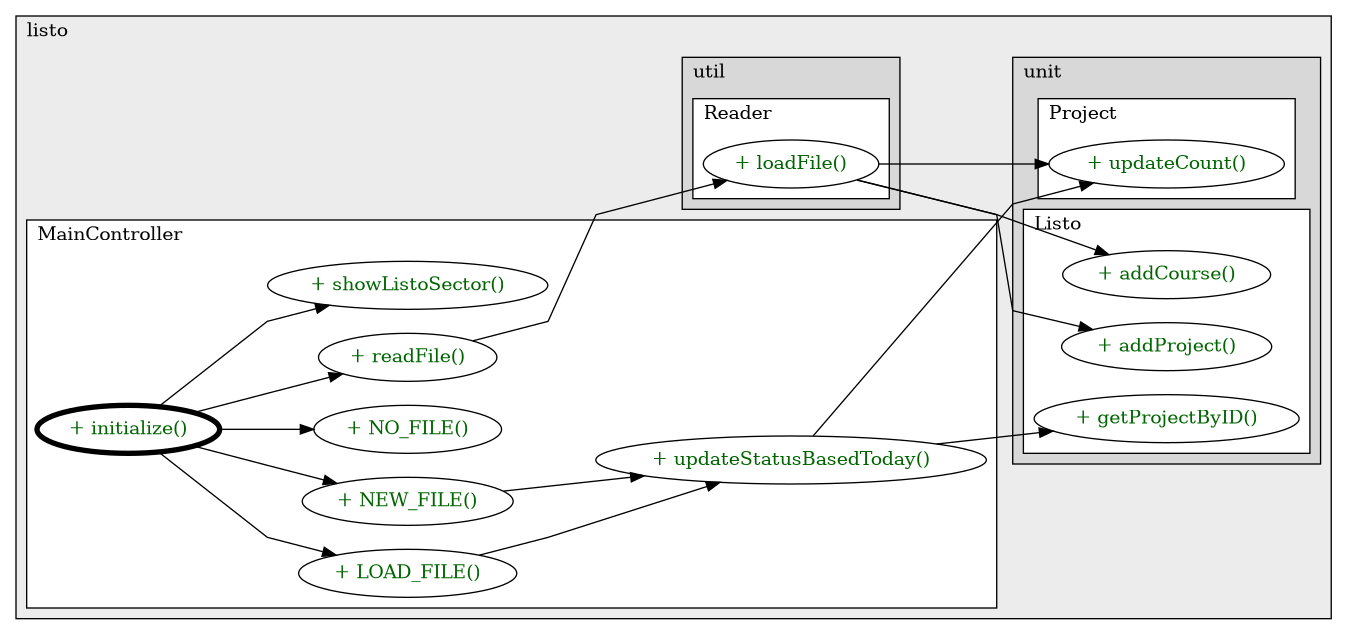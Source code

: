 @startuml

/' diagram meta data start
config=CallConfiguration;
{
  "rootMethod": "cherryrockstudios.listo.MainController#initialize()",
  "projectClassification": {
    "searchMode": "OpenProject", // OpenProject, AllProjects
    "includedProjects": "",
    "pathEndKeywords": "*.impl",
    "isClientPath": "",
    "isClientName": "",
    "isTestPath": "",
    "isTestName": "",
    "isMappingPath": "",
    "isMappingName": "",
    "isDataAccessPath": "",
    "isDataAccessName": "",
    "isDataStructurePath": "",
    "isDataStructureName": "",
    "isInterfaceStructuresPath": "",
    "isInterfaceStructuresName": "",
    "isEntryPointPath": "",
    "isEntryPointName": "",
    "treatFinalFieldsAsMandatory": false
  },
  "graphRestriction": {
    "classPackageExcludeFilter": "",
    "classPackageIncludeFilter": "",
    "classNameExcludeFilter": "",
    "classNameIncludeFilter": "",
    "methodNameExcludeFilter": "",
    "methodNameIncludeFilter": "",
    "removeByInheritance": "", // inheritance/annotation based filtering is done in a second step
    "removeByAnnotation": "",
    "removeByClassPackage": "", // cleanup the graph after inheritance/annotation based filtering is done
    "removeByClassName": "",
    "cutMappings": false,
    "cutEnum": true,
    "cutTests": true,
    "cutClient": true,
    "cutDataAccess": false,
    "cutInterfaceStructures": false,
    "cutDataStructures": false,
    "cutGetterAndSetter": true,
    "cutConstructors": true
  },
  "graphTraversal": {
    "forwardDepth": 3,
    "backwardDepth": 3,
    "classPackageExcludeFilter": "",
    "classPackageIncludeFilter": "",
    "classNameExcludeFilter": "",
    "classNameIncludeFilter": "",
    "methodNameExcludeFilter": "",
    "methodNameIncludeFilter": "",
    "hideMappings": false,
    "hideDataStructures": false,
    "hidePrivateMethods": true,
    "hideInterfaceCalls": true, // indirection: implementation -> interface (is hidden) -> implementation
    "onlyShowApplicationEntryPoints": false, // root node is included
    "useMethodCallsForStructureDiagram": "ForwardOnly" // ForwardOnly, BothDirections, No
  },
  "details": {
    "aggregation": "GroupByClass", // ByClass, GroupByClass, None
    "showMethodParametersTypes": false,
    "showMethodParametersNames": false,
    "showMethodReturnType": false,
    "showPackageLevels": 2,
    "showCallOrder": false,
    "edgeMode": "MethodsOnly", // TypesOnly, MethodsOnly, TypesAndMethods, MethodsAndDirectTypeUsage
    "showDetailedClassStructure": false
  },
  "rootClass": "cherryrockstudios.listo.MainController",
  "extensionCallbackMethod": "" // qualified.class.name#methodName - signature: public static String method(String)
}
diagram meta data end '/



digraph g {
    rankdir="LR"
    splines=polyline
    

'nodes 
subgraph cluster_102982545 { 
   	label=listo
	labeljust=l
	fillcolor="#ececec"
	style=filled
   
   subgraph cluster_1102070209 { 
   	label=unit
	labeljust=l
	fillcolor="#d8d8d8"
	style=filled
   
   subgraph cluster_190160133 { 
   	label=Project
	labeljust=l
	fillcolor=white
	style=filled
   
   Project971874320XXXupdateCount104431[
	label="+ updateCount()"
	style=filled
	fillcolor=white
	tooltip="Project

&#10;  Updates the count variable. (Only used when loading a Listo)&#10; &#10;  @param newCount: the new count value extracted form a loaded Listo.&#10; "
	fontcolor=darkgreen
];
} 

subgraph cluster_884601869 { 
   	label=Listo
	labeljust=l
	fillcolor=white
	style=filled
   
   Listo971874320XXXaddCourse1808118735[
	label="+ addCourse()"
	style=filled
	fillcolor=white
	tooltip="Listo

&#10;  Adds a course to the Listo's course list&#10; &#10;  @param course: the name of the course&#10; "
	fontcolor=darkgreen
];

Listo971874320XXXaddProject1355342585[
	label="+ addProject()"
	style=filled
	fillcolor=white
	tooltip="Listo

&#10;  Add a project to the Listo's project list.&#10; &#10;  @param project: a project to be added to the project list.&#10; "
	fontcolor=darkgreen
];

Listo971874320XXXgetProjectByID104431[
	label="+ getProjectByID()"
	style=filled
	fillcolor=white
	tooltip="Listo

&#10;  Loops through the project list to get a project by its project ID.&#10;  Returns null if project can't be found&#10; &#10;  @param projectID: the ID of the project we want to access&#10;  @return the Project to be acessed by its ID, nul if no project found&#10; "
	fontcolor=darkgreen
];
} 
} 

subgraph cluster_1102075967 { 
   	label=util
	labeljust=l
	fillcolor="#d8d8d8"
	style=filled
   
   subgraph cluster_572980323 { 
   	label=Reader
	labeljust=l
	fillcolor=white
	style=filled
   
   Reader971868562XXXloadFile2189724[
	label="+ loadFile()"
	style=filled
	fillcolor=white
	tooltip="Reader

&#10;  Loads a listo file from an input file provided on command line arguments&#10; &#10;  @param inputFile: file to load data from&#10;  @return a Listo instance extracted from the file.&#10; "
	fontcolor=darkgreen
];
} 
} 

subgraph cluster_74739137 { 
   	label=MainController
	labeljust=l
	fillcolor=white
	style=filled
   
   MainController477830142XXXLOAD_FILE0[
	label="+ LOAD_FILE()"
	style=filled
	fillcolor=white
	tooltip="MainController

&#10;  The state of the program when there is a file loaded.&#10; "
	fontcolor=darkgreen
];

MainController477830142XXXNEW_FILE0[
	label="+ NEW_FILE()"
	style=filled
	fillcolor=white
	tooltip="MainController

&#10;  The state of the program when there is a new file loaded.&#10; "
	fontcolor=darkgreen
];

MainController477830142XXXNO_FILE0[
	label="+ NO_FILE()"
	style=filled
	fillcolor=white
	tooltip="MainController

&#10;  The state of the program when there is no file loaded.&#10; "
	fontcolor=darkgreen
];

MainController477830142XXXinitialize0[
	label="+ initialize()"
	style=filled
	fillcolor=white
	tooltip="MainController

&#10;  Starts the GUI on default start-up settings&#10; "
	penwidth=4
	fontcolor=darkgreen
];

MainController477830142XXXreadFile2189724[
	label="+ readFile()"
	style=filled
	fillcolor=white
	tooltip="MainController

 HELPER METHOD&#10;  Loads a Listo given provided file, throws an alert if file can't be loaded&#10; &#10;  @param fileToLoad: a file to be loaded&#10;  @return true if loaded file successfully, else false.&#10; "
	fontcolor=darkgreen
];

MainController477830142XXXshowListoSector64711720[
	label="+ showListoSector()"
	style=filled
	fillcolor=white
	tooltip="MainController

 HELPER METHOD&#10;  Disables the Listo Sector of the Program&#10; &#10;  @param bool: a boolean value that determines whether or not something should be disabled&#10; "
	fontcolor=darkgreen
];

MainController477830142XXXupdateStatusBasedToday0[
	label="+ updateStatusBasedToday()"
	style=filled
	fillcolor=white
	tooltip="MainController

 HELPER METHOD&#10;  Uses equals() and compareTo() override methods, to update past dues as Late Statuses&#10; "
	fontcolor=darkgreen
];
} 
} 

'edges    
MainController477830142XXXLOAD_FILE0 -> MainController477830142XXXupdateStatusBasedToday0;
MainController477830142XXXNEW_FILE0 -> MainController477830142XXXupdateStatusBasedToday0;
MainController477830142XXXinitialize0 -> MainController477830142XXXLOAD_FILE0;
MainController477830142XXXinitialize0 -> MainController477830142XXXNEW_FILE0;
MainController477830142XXXinitialize0 -> MainController477830142XXXNO_FILE0;
MainController477830142XXXinitialize0 -> MainController477830142XXXreadFile2189724;
MainController477830142XXXinitialize0 -> MainController477830142XXXshowListoSector64711720;
MainController477830142XXXreadFile2189724 -> Reader971868562XXXloadFile2189724;
MainController477830142XXXupdateStatusBasedToday0 -> Listo971874320XXXgetProjectByID104431;
MainController477830142XXXupdateStatusBasedToday0 -> Project971874320XXXupdateCount104431;
Reader971868562XXXloadFile2189724 -> Listo971874320XXXaddCourse1808118735;
Reader971868562XXXloadFile2189724 -> Listo971874320XXXaddProject1355342585;
Reader971868562XXXloadFile2189724 -> Project971874320XXXupdateCount104431;
    
}
@enduml